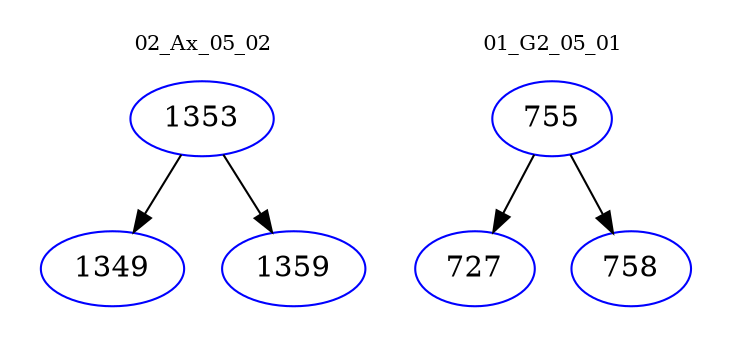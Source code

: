 digraph{
subgraph cluster_0 {
color = white
label = "02_Ax_05_02";
fontsize=10;
T0_1353 [label="1353", color="blue"]
T0_1353 -> T0_1349 [color="black"]
T0_1349 [label="1349", color="blue"]
T0_1353 -> T0_1359 [color="black"]
T0_1359 [label="1359", color="blue"]
}
subgraph cluster_1 {
color = white
label = "01_G2_05_01";
fontsize=10;
T1_755 [label="755", color="blue"]
T1_755 -> T1_727 [color="black"]
T1_727 [label="727", color="blue"]
T1_755 -> T1_758 [color="black"]
T1_758 [label="758", color="blue"]
}
}
